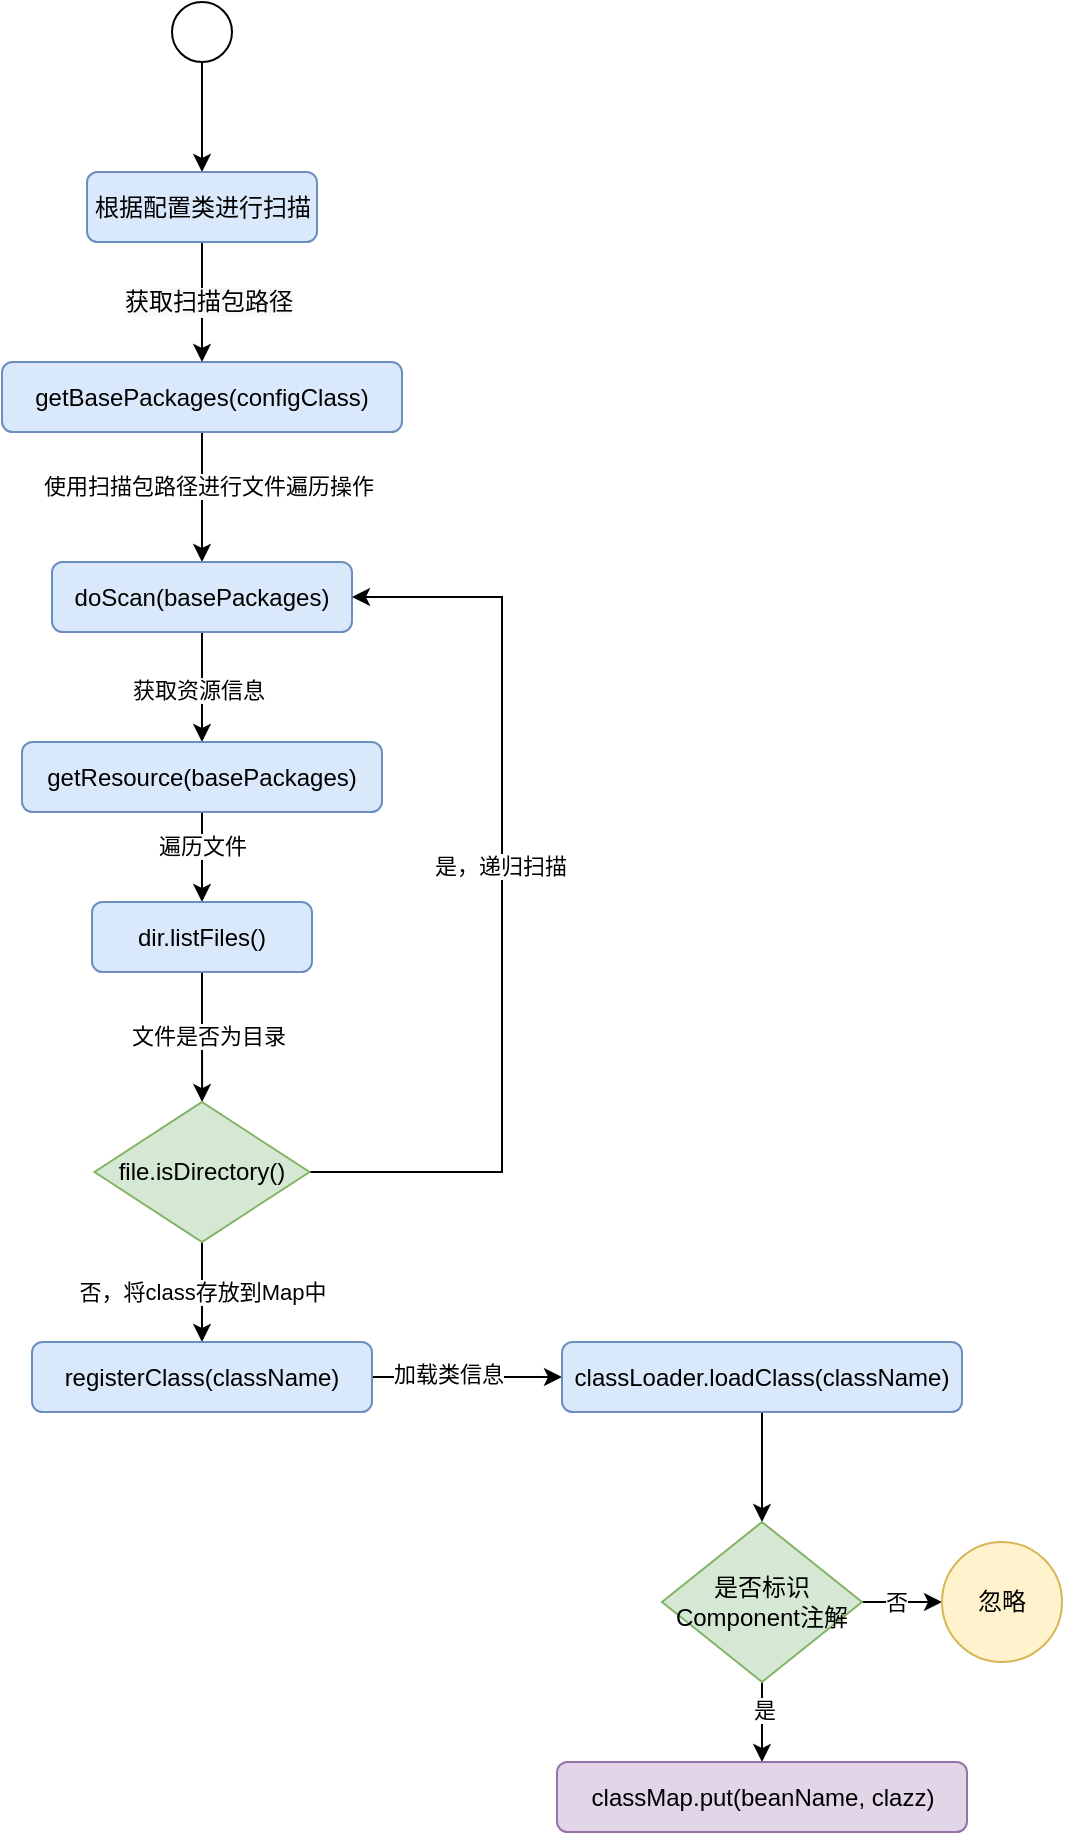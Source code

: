 <mxfile version="16.1.2" type="device"><diagram id="C5RBs43oDa-KdzZeNtuy" name="Page-1"><mxGraphModel dx="902" dy="672" grid="1" gridSize="10" guides="1" tooltips="1" connect="1" arrows="1" fold="1" page="1" pageScale="1" pageWidth="827" pageHeight="1169" math="0" shadow="0"><root><mxCell id="WIyWlLk6GJQsqaUBKTNV-0"/><mxCell id="WIyWlLk6GJQsqaUBKTNV-1" parent="WIyWlLk6GJQsqaUBKTNV-0"/><mxCell id="Ec5_KW4-n_YkodpepwCy-20" value="" style="edgeStyle=orthogonalEdgeStyle;rounded=0;orthogonalLoop=1;jettySize=auto;html=1;" parent="WIyWlLk6GJQsqaUBKTNV-1" source="Ec5_KW4-n_YkodpepwCy-5" target="Ec5_KW4-n_YkodpepwCy-16" edge="1"><mxGeometry relative="1" as="geometry"/></mxCell><mxCell id="Ec5_KW4-n_YkodpepwCy-5" value="" style="ellipse;whiteSpace=wrap;html=1;aspect=fixed;" parent="WIyWlLk6GJQsqaUBKTNV-1" vertex="1"><mxGeometry x="355" y="190" width="30" height="30" as="geometry"/></mxCell><mxCell id="Ec5_KW4-n_YkodpepwCy-14" value="" style="edgeStyle=orthogonalEdgeStyle;rounded=0;orthogonalLoop=1;jettySize=auto;html=1;" parent="WIyWlLk6GJQsqaUBKTNV-1" source="Ec5_KW4-n_YkodpepwCy-10" target="Ec5_KW4-n_YkodpepwCy-13" edge="1"><mxGeometry relative="1" as="geometry"/></mxCell><mxCell id="Ec5_KW4-n_YkodpepwCy-15" value="使用扫描包路径进行文件遍历操作" style="edgeLabel;html=1;align=center;verticalAlign=middle;resizable=0;points=[];" parent="Ec5_KW4-n_YkodpepwCy-14" vertex="1" connectable="0"><mxGeometry x="-0.171" y="3" relative="1" as="geometry"><mxPoint as="offset"/></mxGeometry></mxCell><mxCell id="Ec5_KW4-n_YkodpepwCy-10" value="getBasePackages(configClass)" style="whiteSpace=wrap;html=1;rounded=1;fillColor=#dae8fc;strokeColor=#6c8ebf;" parent="WIyWlLk6GJQsqaUBKTNV-1" vertex="1"><mxGeometry x="270" y="370" width="200" height="35" as="geometry"/></mxCell><mxCell id="Ec5_KW4-n_YkodpepwCy-22" value="" style="edgeStyle=orthogonalEdgeStyle;rounded=0;orthogonalLoop=1;jettySize=auto;html=1;" parent="WIyWlLk6GJQsqaUBKTNV-1" source="Ec5_KW4-n_YkodpepwCy-13" target="Ec5_KW4-n_YkodpepwCy-21" edge="1"><mxGeometry relative="1" as="geometry"/></mxCell><mxCell id="Ec5_KW4-n_YkodpepwCy-23" value="获取资源信息" style="edgeLabel;html=1;align=center;verticalAlign=middle;resizable=0;points=[];" parent="Ec5_KW4-n_YkodpepwCy-22" vertex="1" connectable="0"><mxGeometry x="0.04" y="-2" relative="1" as="geometry"><mxPoint as="offset"/></mxGeometry></mxCell><mxCell id="Ec5_KW4-n_YkodpepwCy-13" value="doScan(basePackages)" style="whiteSpace=wrap;html=1;rounded=1;fillColor=#dae8fc;strokeColor=#6c8ebf;" parent="WIyWlLk6GJQsqaUBKTNV-1" vertex="1"><mxGeometry x="295" y="470" width="150" height="35" as="geometry"/></mxCell><mxCell id="Ec5_KW4-n_YkodpepwCy-17" style="edgeStyle=orthogonalEdgeStyle;rounded=0;orthogonalLoop=1;jettySize=auto;html=1;exitX=0.5;exitY=1;exitDx=0;exitDy=0;" parent="WIyWlLk6GJQsqaUBKTNV-1" source="Ec5_KW4-n_YkodpepwCy-16" target="Ec5_KW4-n_YkodpepwCy-10" edge="1"><mxGeometry relative="1" as="geometry"/></mxCell><mxCell id="Ec5_KW4-n_YkodpepwCy-18" value="&lt;span style=&quot;font-size: 12px ; background-color: rgb(248 , 249 , 250)&quot;&gt;获取扫描包路径&lt;/span&gt;" style="edgeLabel;html=1;align=center;verticalAlign=middle;resizable=0;points=[];" parent="Ec5_KW4-n_YkodpepwCy-17" vertex="1" connectable="0"><mxGeometry x="-0.015" y="3" relative="1" as="geometry"><mxPoint as="offset"/></mxGeometry></mxCell><mxCell id="Ec5_KW4-n_YkodpepwCy-16" value="&lt;font face=&quot;helvetica&quot;&gt;根据配置类进行扫描&lt;/font&gt;" style="rounded=1;whiteSpace=wrap;html=1;fillColor=#dae8fc;strokeColor=#6c8ebf;" parent="WIyWlLk6GJQsqaUBKTNV-1" vertex="1"><mxGeometry x="312.5" y="275" width="115" height="35" as="geometry"/></mxCell><mxCell id="Ec5_KW4-n_YkodpepwCy-25" value="" style="edgeStyle=orthogonalEdgeStyle;rounded=0;orthogonalLoop=1;jettySize=auto;html=1;" parent="WIyWlLk6GJQsqaUBKTNV-1" source="Ec5_KW4-n_YkodpepwCy-21" target="Ec5_KW4-n_YkodpepwCy-24" edge="1"><mxGeometry relative="1" as="geometry"/></mxCell><mxCell id="Ec5_KW4-n_YkodpepwCy-26" value="遍历文件" style="edgeLabel;html=1;align=center;verticalAlign=middle;resizable=0;points=[];" parent="Ec5_KW4-n_YkodpepwCy-25" vertex="1" connectable="0"><mxGeometry x="-0.257" relative="1" as="geometry"><mxPoint as="offset"/></mxGeometry></mxCell><mxCell id="Ec5_KW4-n_YkodpepwCy-21" value="getResource(basePackages)" style="whiteSpace=wrap;html=1;rounded=1;fillColor=#dae8fc;strokeColor=#6c8ebf;" parent="WIyWlLk6GJQsqaUBKTNV-1" vertex="1"><mxGeometry x="280" y="560" width="180" height="35" as="geometry"/></mxCell><mxCell id="Ec5_KW4-n_YkodpepwCy-28" value="" style="edgeStyle=orthogonalEdgeStyle;rounded=0;orthogonalLoop=1;jettySize=auto;html=1;" parent="WIyWlLk6GJQsqaUBKTNV-1" source="Ec5_KW4-n_YkodpepwCy-24" target="Ec5_KW4-n_YkodpepwCy-27" edge="1"><mxGeometry relative="1" as="geometry"/></mxCell><mxCell id="Ec5_KW4-n_YkodpepwCy-30" value="文件是否为目录" style="edgeLabel;html=1;align=center;verticalAlign=middle;resizable=0;points=[];" parent="Ec5_KW4-n_YkodpepwCy-28" vertex="1" connectable="0"><mxGeometry x="-0.036" y="3" relative="1" as="geometry"><mxPoint as="offset"/></mxGeometry></mxCell><mxCell id="Ec5_KW4-n_YkodpepwCy-24" value="dir.listFiles()" style="whiteSpace=wrap;html=1;rounded=1;fillColor=#dae8fc;strokeColor=#6c8ebf;" parent="WIyWlLk6GJQsqaUBKTNV-1" vertex="1"><mxGeometry x="315" y="640" width="110" height="35" as="geometry"/></mxCell><mxCell id="Ec5_KW4-n_YkodpepwCy-35" value="否，将class存放到Map中" style="edgeStyle=orthogonalEdgeStyle;rounded=0;orthogonalLoop=1;jettySize=auto;html=1;exitX=0.5;exitY=1;exitDx=0;exitDy=0;entryX=0.5;entryY=0;entryDx=0;entryDy=0;" parent="WIyWlLk6GJQsqaUBKTNV-1" source="Ec5_KW4-n_YkodpepwCy-27" target="Ec5_KW4-n_YkodpepwCy-34" edge="1"><mxGeometry relative="1" as="geometry"/></mxCell><mxCell id="Ec5_KW4-n_YkodpepwCy-50" style="edgeStyle=orthogonalEdgeStyle;rounded=0;orthogonalLoop=1;jettySize=auto;html=1;exitX=1;exitY=0.5;exitDx=0;exitDy=0;entryX=1;entryY=0.5;entryDx=0;entryDy=0;endFill=1;" parent="WIyWlLk6GJQsqaUBKTNV-1" source="Ec5_KW4-n_YkodpepwCy-27" target="Ec5_KW4-n_YkodpepwCy-13" edge="1"><mxGeometry relative="1" as="geometry"><Array as="points"><mxPoint x="520" y="775"/><mxPoint x="520" y="488"/></Array></mxGeometry></mxCell><mxCell id="Ec5_KW4-n_YkodpepwCy-51" value="是，递归扫描" style="edgeLabel;html=1;align=center;verticalAlign=middle;resizable=0;points=[];" parent="Ec5_KW4-n_YkodpepwCy-50" vertex="1" connectable="0"><mxGeometry x="0.091" y="1" relative="1" as="geometry"><mxPoint as="offset"/></mxGeometry></mxCell><mxCell id="Ec5_KW4-n_YkodpepwCy-27" value="file.isDirectory()" style="rhombus;whiteSpace=wrap;html=1;rounded=0;fillColor=#d5e8d4;strokeColor=#82b366;" parent="WIyWlLk6GJQsqaUBKTNV-1" vertex="1"><mxGeometry x="316.25" y="740" width="107.5" height="70" as="geometry"/></mxCell><mxCell id="Ec5_KW4-n_YkodpepwCy-38" style="edgeStyle=orthogonalEdgeStyle;rounded=0;orthogonalLoop=1;jettySize=auto;html=1;exitX=1;exitY=0.5;exitDx=0;exitDy=0;entryX=0;entryY=0.5;entryDx=0;entryDy=0;" parent="WIyWlLk6GJQsqaUBKTNV-1" source="Ec5_KW4-n_YkodpepwCy-34" target="Ec5_KW4-n_YkodpepwCy-37" edge="1"><mxGeometry relative="1" as="geometry"/></mxCell><mxCell id="Ec5_KW4-n_YkodpepwCy-39" value="加载类信息" style="edgeLabel;html=1;align=center;verticalAlign=middle;resizable=0;points=[];" parent="Ec5_KW4-n_YkodpepwCy-38" vertex="1" connectable="0"><mxGeometry x="-0.222" y="3" relative="1" as="geometry"><mxPoint x="1" y="1" as="offset"/></mxGeometry></mxCell><mxCell id="Ec5_KW4-n_YkodpepwCy-34" value="registerClass(className)" style="whiteSpace=wrap;html=1;rounded=1;fillColor=#dae8fc;strokeColor=#6c8ebf;" parent="WIyWlLk6GJQsqaUBKTNV-1" vertex="1"><mxGeometry x="285" y="860" width="170" height="35" as="geometry"/></mxCell><mxCell id="Ec5_KW4-n_YkodpepwCy-41" value="" style="edgeStyle=orthogonalEdgeStyle;rounded=0;orthogonalLoop=1;jettySize=auto;html=1;" parent="WIyWlLk6GJQsqaUBKTNV-1" source="Ec5_KW4-n_YkodpepwCy-37" target="Ec5_KW4-n_YkodpepwCy-40" edge="1"><mxGeometry relative="1" as="geometry"/></mxCell><mxCell id="Ec5_KW4-n_YkodpepwCy-37" value="classLoader.loadClass(className)" style="whiteSpace=wrap;html=1;rounded=1;fillColor=#dae8fc;strokeColor=#6c8ebf;" parent="WIyWlLk6GJQsqaUBKTNV-1" vertex="1"><mxGeometry x="550" y="860" width="200" height="35" as="geometry"/></mxCell><mxCell id="Ec5_KW4-n_YkodpepwCy-43" value="" style="edgeStyle=orthogonalEdgeStyle;rounded=0;orthogonalLoop=1;jettySize=auto;html=1;" parent="WIyWlLk6GJQsqaUBKTNV-1" source="Ec5_KW4-n_YkodpepwCy-40" target="Ec5_KW4-n_YkodpepwCy-42" edge="1"><mxGeometry relative="1" as="geometry"/></mxCell><mxCell id="Ec5_KW4-n_YkodpepwCy-44" value="否" style="edgeLabel;html=1;align=center;verticalAlign=middle;resizable=0;points=[];" parent="Ec5_KW4-n_YkodpepwCy-43" vertex="1" connectable="0"><mxGeometry x="-0.15" relative="1" as="geometry"><mxPoint as="offset"/></mxGeometry></mxCell><mxCell id="Ec5_KW4-n_YkodpepwCy-48" value="" style="edgeStyle=orthogonalEdgeStyle;rounded=0;orthogonalLoop=1;jettySize=auto;html=1;" parent="WIyWlLk6GJQsqaUBKTNV-1" source="Ec5_KW4-n_YkodpepwCy-40" target="Ec5_KW4-n_YkodpepwCy-46" edge="1"><mxGeometry relative="1" as="geometry"/></mxCell><mxCell id="Ec5_KW4-n_YkodpepwCy-49" value="是" style="edgeLabel;html=1;align=center;verticalAlign=middle;resizable=0;points=[];" parent="Ec5_KW4-n_YkodpepwCy-48" vertex="1" connectable="0"><mxGeometry x="-0.3" y="1" relative="1" as="geometry"><mxPoint as="offset"/></mxGeometry></mxCell><mxCell id="Ec5_KW4-n_YkodpepwCy-40" value="是否标识Component注解" style="rhombus;whiteSpace=wrap;html=1;rounded=0;fillColor=#d5e8d4;strokeColor=#82b366;" parent="WIyWlLk6GJQsqaUBKTNV-1" vertex="1"><mxGeometry x="600" y="950" width="100" height="80" as="geometry"/></mxCell><mxCell id="Ec5_KW4-n_YkodpepwCy-42" value="忽略" style="ellipse;whiteSpace=wrap;html=1;aspect=fixed;rounded=0;sketch=0;fontSize=12;fillColor=#fff2cc;strokeColor=#d6b656;" parent="WIyWlLk6GJQsqaUBKTNV-1" vertex="1"><mxGeometry x="740" y="960" width="60" height="60" as="geometry"/></mxCell><mxCell id="Ec5_KW4-n_YkodpepwCy-46" value="classMap.put(beanName, clazz)" style="whiteSpace=wrap;html=1;rounded=1;fillColor=#e1d5e7;strokeColor=#9673a6;" parent="WIyWlLk6GJQsqaUBKTNV-1" vertex="1"><mxGeometry x="547.5" y="1070" width="205" height="35" as="geometry"/></mxCell></root></mxGraphModel></diagram></mxfile>